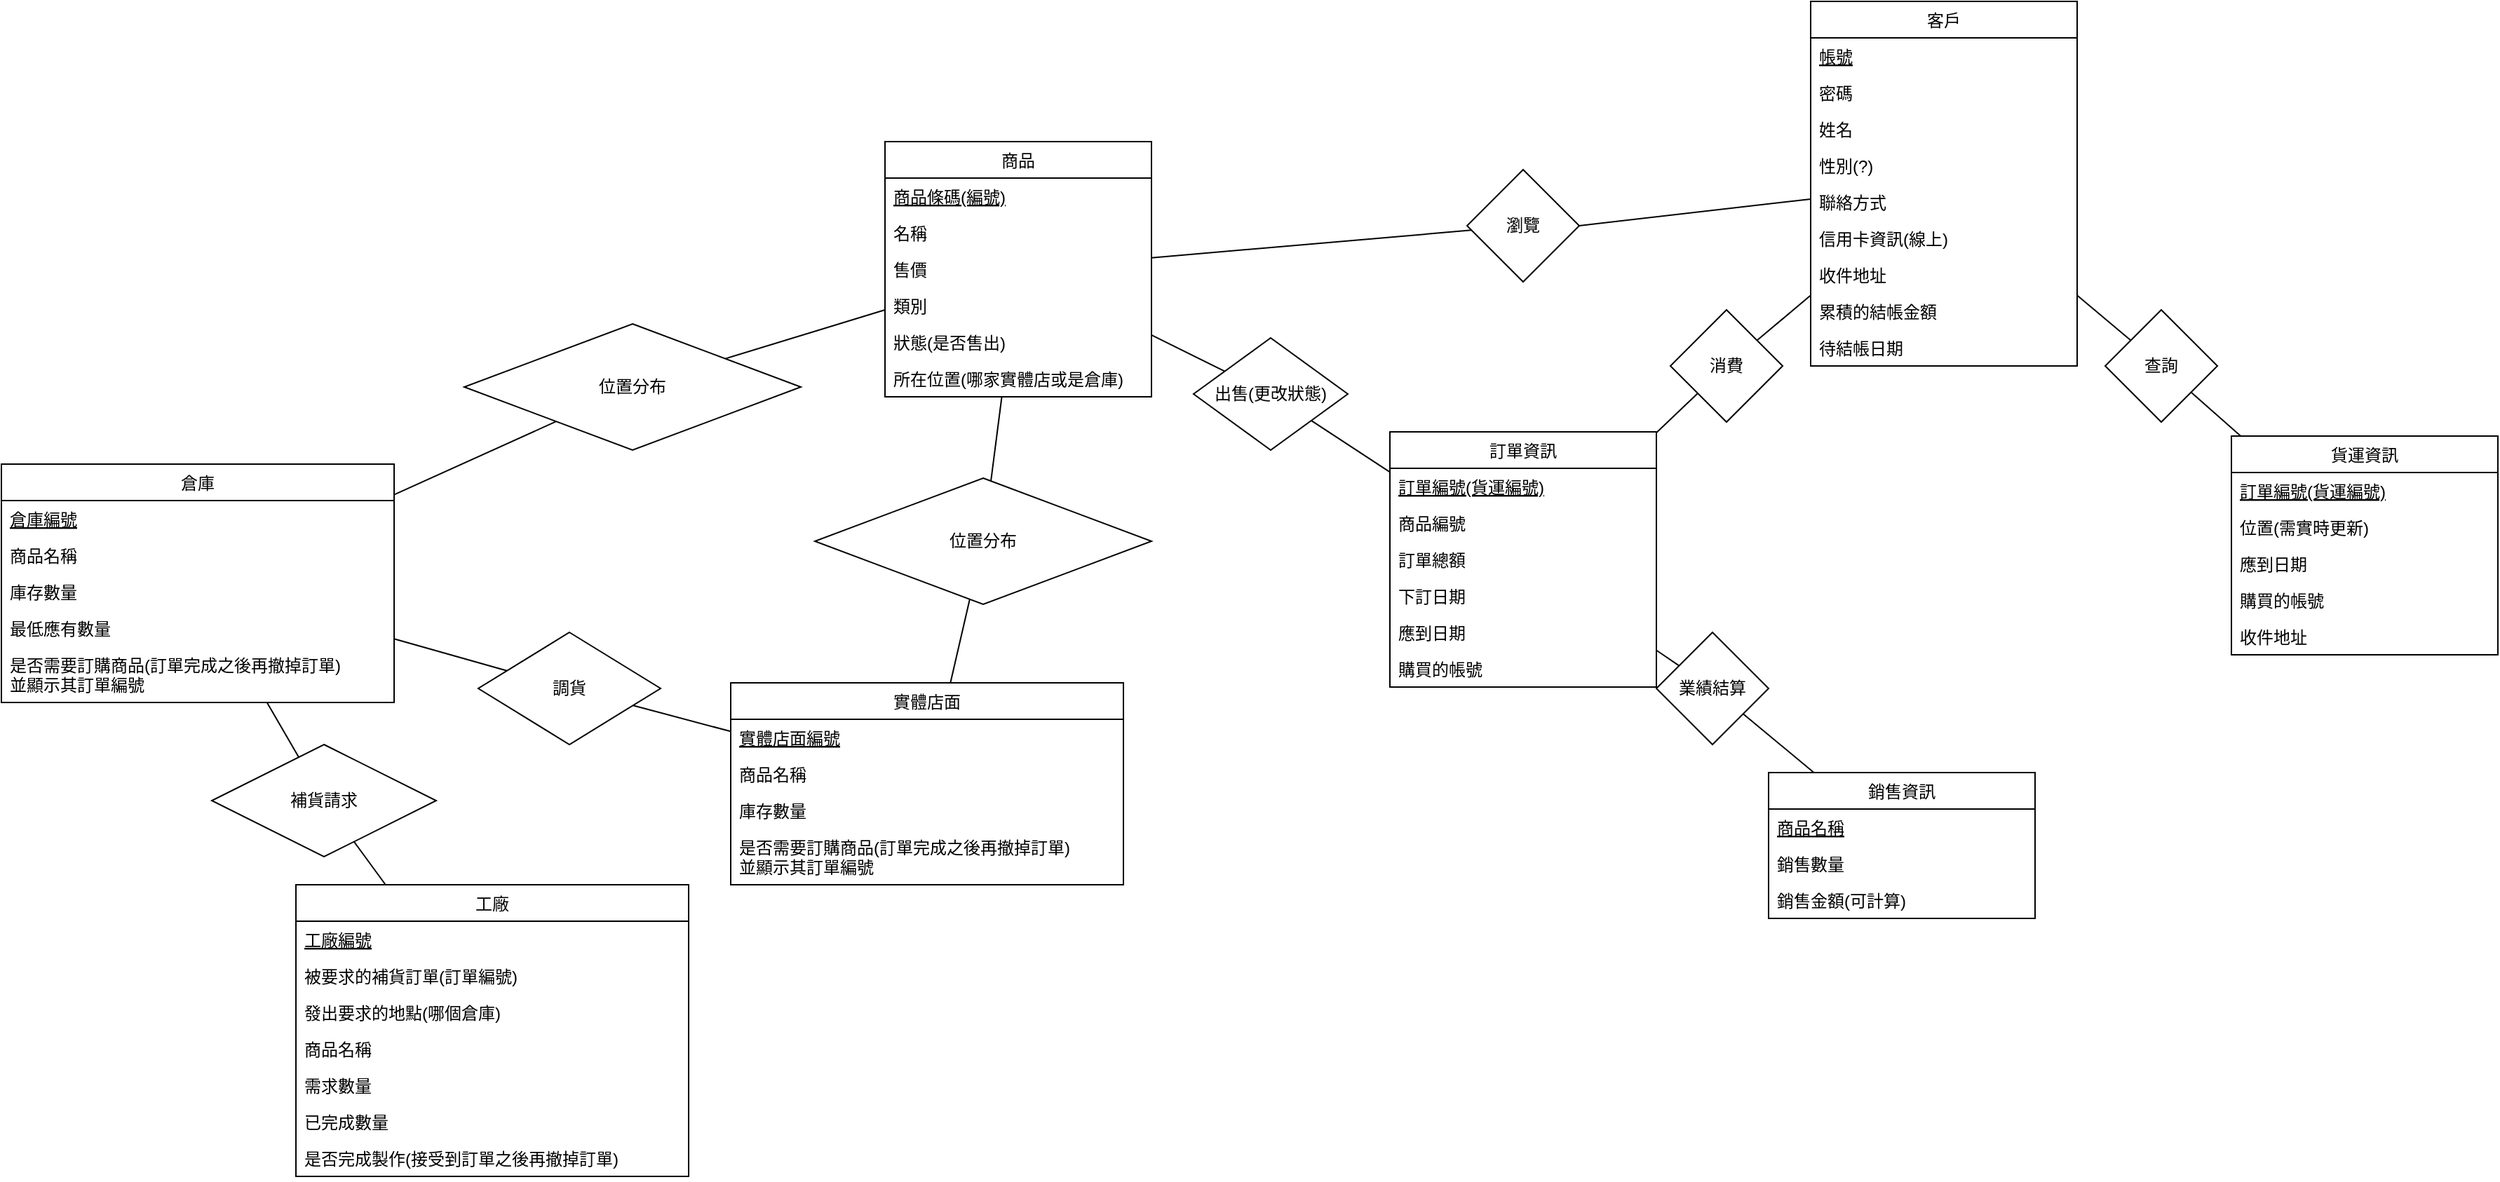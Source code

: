 <mxfile version="21.3.8" type="device" pages="2">
  <diagram name="Page-1" id="9f46799a-70d6-7492-0946-bef42562c5a5">
    <mxGraphModel dx="4284" dy="910" grid="1" gridSize="10" guides="1" tooltips="1" connect="1" arrows="1" fold="1" page="1" pageScale="1" pageWidth="1100" pageHeight="850" background="none" math="0" shadow="0">
      <root>
        <mxCell id="0" />
        <mxCell id="1" parent="0" />
        <mxCell id="mxVo7YppyLwtUSZrmWre-84" value="商品" style="swimlane;fontStyle=0;childLayout=stackLayout;horizontal=1;startSize=26;fillColor=none;horizontalStack=0;resizeParent=1;resizeParentMax=0;resizeLast=0;collapsible=1;marginBottom=0;" parent="1" vertex="1">
          <mxGeometry x="-70" y="950" width="190" height="182" as="geometry" />
        </mxCell>
        <mxCell id="mxVo7YppyLwtUSZrmWre-85" value="商品條碼(編號)" style="text;strokeColor=none;fillColor=none;align=left;verticalAlign=top;spacingLeft=4;spacingRight=4;overflow=hidden;rotatable=0;points=[[0,0.5],[1,0.5]];portConstraint=eastwest;fontStyle=4" parent="mxVo7YppyLwtUSZrmWre-84" vertex="1">
          <mxGeometry y="26" width="190" height="26" as="geometry" />
        </mxCell>
        <mxCell id="mxVo7YppyLwtUSZrmWre-86" value="名稱" style="text;strokeColor=none;fillColor=none;align=left;verticalAlign=top;spacingLeft=4;spacingRight=4;overflow=hidden;rotatable=0;points=[[0,0.5],[1,0.5]];portConstraint=eastwest;" parent="mxVo7YppyLwtUSZrmWre-84" vertex="1">
          <mxGeometry y="52" width="190" height="26" as="geometry" />
        </mxCell>
        <mxCell id="mxVo7YppyLwtUSZrmWre-92" value="售價" style="text;strokeColor=none;fillColor=none;align=left;verticalAlign=top;spacingLeft=4;spacingRight=4;overflow=hidden;rotatable=0;points=[[0,0.5],[1,0.5]];portConstraint=eastwest;" parent="mxVo7YppyLwtUSZrmWre-84" vertex="1">
          <mxGeometry y="78" width="190" height="26" as="geometry" />
        </mxCell>
        <mxCell id="mxVo7YppyLwtUSZrmWre-93" value="類別" style="text;strokeColor=none;fillColor=none;align=left;verticalAlign=top;spacingLeft=4;spacingRight=4;overflow=hidden;rotatable=0;points=[[0,0.5],[1,0.5]];portConstraint=eastwest;" parent="mxVo7YppyLwtUSZrmWre-84" vertex="1">
          <mxGeometry y="104" width="190" height="26" as="geometry" />
        </mxCell>
        <mxCell id="mxVo7YppyLwtUSZrmWre-94" value="狀態(是否售出)" style="text;strokeColor=none;fillColor=none;align=left;verticalAlign=top;spacingLeft=4;spacingRight=4;overflow=hidden;rotatable=0;points=[[0,0.5],[1,0.5]];portConstraint=eastwest;" parent="mxVo7YppyLwtUSZrmWre-84" vertex="1">
          <mxGeometry y="130" width="190" height="26" as="geometry" />
        </mxCell>
        <mxCell id="mxVo7YppyLwtUSZrmWre-95" value="所在位置(哪家實體店或是倉庫)" style="text;strokeColor=none;fillColor=none;align=left;verticalAlign=top;spacingLeft=4;spacingRight=4;overflow=hidden;rotatable=0;points=[[0,0.5],[1,0.5]];portConstraint=eastwest;" parent="mxVo7YppyLwtUSZrmWre-84" vertex="1">
          <mxGeometry y="156" width="190" height="26" as="geometry" />
        </mxCell>
        <mxCell id="mxVo7YppyLwtUSZrmWre-97" value="銷售資訊" style="swimlane;fontStyle=0;childLayout=stackLayout;horizontal=1;startSize=26;fillColor=none;horizontalStack=0;resizeParent=1;resizeParentMax=0;resizeLast=0;collapsible=1;marginBottom=0;" parent="1" vertex="1">
          <mxGeometry x="560" y="1400" width="190" height="104" as="geometry" />
        </mxCell>
        <mxCell id="mxVo7YppyLwtUSZrmWre-98" value="商品名稱" style="text;strokeColor=none;fillColor=none;align=left;verticalAlign=top;spacingLeft=4;spacingRight=4;overflow=hidden;rotatable=0;points=[[0,0.5],[1,0.5]];portConstraint=eastwest;fontStyle=4" parent="mxVo7YppyLwtUSZrmWre-97" vertex="1">
          <mxGeometry y="26" width="190" height="26" as="geometry" />
        </mxCell>
        <mxCell id="mxVo7YppyLwtUSZrmWre-99" value="銷售數量" style="text;strokeColor=none;fillColor=none;align=left;verticalAlign=top;spacingLeft=4;spacingRight=4;overflow=hidden;rotatable=0;points=[[0,0.5],[1,0.5]];portConstraint=eastwest;" parent="mxVo7YppyLwtUSZrmWre-97" vertex="1">
          <mxGeometry y="52" width="190" height="26" as="geometry" />
        </mxCell>
        <mxCell id="mxVo7YppyLwtUSZrmWre-100" value="銷售金額(可計算)" style="text;strokeColor=none;fillColor=none;align=left;verticalAlign=top;spacingLeft=4;spacingRight=4;overflow=hidden;rotatable=0;points=[[0,0.5],[1,0.5]];portConstraint=eastwest;" parent="mxVo7YppyLwtUSZrmWre-97" vertex="1">
          <mxGeometry y="78" width="190" height="26" as="geometry" />
        </mxCell>
        <mxCell id="mxVo7YppyLwtUSZrmWre-151" style="edgeStyle=none;rounded=0;orthogonalLoop=1;jettySize=auto;html=1;startArrow=none;startFill=0;endArrow=none;endFill=0;" parent="1" source="mxVo7YppyLwtUSZrmWre-105" target="mxVo7YppyLwtUSZrmWre-171" edge="1">
          <mxGeometry relative="1" as="geometry" />
        </mxCell>
        <mxCell id="mxVo7YppyLwtUSZrmWre-105" value="工廠" style="swimlane;fontStyle=0;childLayout=stackLayout;horizontal=1;startSize=26;fillColor=none;horizontalStack=0;resizeParent=1;resizeParentMax=0;resizeLast=0;collapsible=1;marginBottom=0;" parent="1" vertex="1">
          <mxGeometry x="-490" y="1480" width="280" height="208" as="geometry" />
        </mxCell>
        <mxCell id="mxVo7YppyLwtUSZrmWre-106" value="工廠編號" style="text;strokeColor=none;fillColor=none;align=left;verticalAlign=top;spacingLeft=4;spacingRight=4;overflow=hidden;rotatable=0;points=[[0,0.5],[1,0.5]];portConstraint=eastwest;fontStyle=4" parent="mxVo7YppyLwtUSZrmWre-105" vertex="1">
          <mxGeometry y="26" width="280" height="26" as="geometry" />
        </mxCell>
        <mxCell id="mxVo7YppyLwtUSZrmWre-114" value="被要求的補貨訂單(訂單編號)" style="text;strokeColor=none;fillColor=none;align=left;verticalAlign=top;spacingLeft=4;spacingRight=4;overflow=hidden;rotatable=0;points=[[0,0.5],[1,0.5]];portConstraint=eastwest;" parent="mxVo7YppyLwtUSZrmWre-105" vertex="1">
          <mxGeometry y="52" width="280" height="26" as="geometry" />
        </mxCell>
        <mxCell id="mxVo7YppyLwtUSZrmWre-122" value="發出要求的地點(哪個倉庫)" style="text;strokeColor=none;fillColor=none;align=left;verticalAlign=top;spacingLeft=4;spacingRight=4;overflow=hidden;rotatable=0;points=[[0,0.5],[1,0.5]];portConstraint=eastwest;" parent="mxVo7YppyLwtUSZrmWre-105" vertex="1">
          <mxGeometry y="78" width="280" height="26" as="geometry" />
        </mxCell>
        <mxCell id="mxVo7YppyLwtUSZrmWre-107" value="商品名稱" style="text;strokeColor=none;fillColor=none;align=left;verticalAlign=top;spacingLeft=4;spacingRight=4;overflow=hidden;rotatable=0;points=[[0,0.5],[1,0.5]];portConstraint=eastwest;" parent="mxVo7YppyLwtUSZrmWre-105" vertex="1">
          <mxGeometry y="104" width="280" height="26" as="geometry" />
        </mxCell>
        <mxCell id="mxVo7YppyLwtUSZrmWre-124" value="需求數量" style="text;strokeColor=none;fillColor=none;align=left;verticalAlign=top;spacingLeft=4;spacingRight=4;overflow=hidden;rotatable=0;points=[[0,0.5],[1,0.5]];portConstraint=eastwest;" parent="mxVo7YppyLwtUSZrmWre-105" vertex="1">
          <mxGeometry y="130" width="280" height="26" as="geometry" />
        </mxCell>
        <mxCell id="mxVo7YppyLwtUSZrmWre-126" value="已完成數量" style="text;strokeColor=none;fillColor=none;align=left;verticalAlign=top;spacingLeft=4;spacingRight=4;overflow=hidden;rotatable=0;points=[[0,0.5],[1,0.5]];portConstraint=eastwest;" parent="mxVo7YppyLwtUSZrmWre-105" vertex="1">
          <mxGeometry y="156" width="280" height="26" as="geometry" />
        </mxCell>
        <mxCell id="mxVo7YppyLwtUSZrmWre-125" value="是否完成製作(接受到訂單之後再撤掉訂單)" style="text;strokeColor=none;fillColor=none;align=left;verticalAlign=top;spacingLeft=4;spacingRight=4;overflow=hidden;rotatable=0;points=[[0,0.5],[1,0.5]];portConstraint=eastwest;" parent="mxVo7YppyLwtUSZrmWre-105" vertex="1">
          <mxGeometry y="182" width="280" height="26" as="geometry" />
        </mxCell>
        <mxCell id="mxVo7YppyLwtUSZrmWre-150" style="edgeStyle=none;rounded=0;orthogonalLoop=1;jettySize=auto;html=1;startArrow=none;startFill=0;endArrow=none;endFill=0;" parent="1" source="mxVo7YppyLwtUSZrmWre-179" target="mxVo7YppyLwtUSZrmWre-152" edge="1">
          <mxGeometry relative="1" as="geometry" />
        </mxCell>
        <mxCell id="mxVo7YppyLwtUSZrmWre-109" value="貨運資訊" style="swimlane;fontStyle=0;childLayout=stackLayout;horizontal=1;startSize=26;fillColor=none;horizontalStack=0;resizeParent=1;resizeParentMax=0;resizeLast=0;collapsible=1;marginBottom=0;" parent="1" vertex="1">
          <mxGeometry x="890" y="1160" width="190" height="156" as="geometry" />
        </mxCell>
        <mxCell id="mxVo7YppyLwtUSZrmWre-110" value="訂單編號(貨運編號)" style="text;strokeColor=none;fillColor=none;align=left;verticalAlign=top;spacingLeft=4;spacingRight=4;overflow=hidden;rotatable=0;points=[[0,0.5],[1,0.5]];portConstraint=eastwest;fontStyle=4" parent="mxVo7YppyLwtUSZrmWre-109" vertex="1">
          <mxGeometry y="26" width="190" height="26" as="geometry" />
        </mxCell>
        <mxCell id="mxVo7YppyLwtUSZrmWre-111" value="位置(需實時更新)" style="text;strokeColor=none;fillColor=none;align=left;verticalAlign=top;spacingLeft=4;spacingRight=4;overflow=hidden;rotatable=0;points=[[0,0.5],[1,0.5]];portConstraint=eastwest;" parent="mxVo7YppyLwtUSZrmWre-109" vertex="1">
          <mxGeometry y="52" width="190" height="26" as="geometry" />
        </mxCell>
        <mxCell id="rs7uTjPXS63iu-bm4OS2-2" value="應到日期" style="text;strokeColor=none;fillColor=none;align=left;verticalAlign=top;spacingLeft=4;spacingRight=4;overflow=hidden;rotatable=0;points=[[0,0.5],[1,0.5]];portConstraint=eastwest;" vertex="1" parent="mxVo7YppyLwtUSZrmWre-109">
          <mxGeometry y="78" width="190" height="26" as="geometry" />
        </mxCell>
        <mxCell id="mxVo7YppyLwtUSZrmWre-112" value="購買的帳號" style="text;strokeColor=none;fillColor=none;align=left;verticalAlign=top;spacingLeft=4;spacingRight=4;overflow=hidden;rotatable=0;points=[[0,0.5],[1,0.5]];portConstraint=eastwest;" parent="mxVo7YppyLwtUSZrmWre-109" vertex="1">
          <mxGeometry y="104" width="190" height="26" as="geometry" />
        </mxCell>
        <mxCell id="mxVo7YppyLwtUSZrmWre-185" value="收件地址" style="text;strokeColor=none;fillColor=none;align=left;verticalAlign=top;spacingLeft=4;spacingRight=4;overflow=hidden;rotatable=0;points=[[0,0.5],[1,0.5]];portConstraint=eastwest;" parent="mxVo7YppyLwtUSZrmWre-109" vertex="1">
          <mxGeometry y="130" width="190" height="26" as="geometry" />
        </mxCell>
        <mxCell id="mxVo7YppyLwtUSZrmWre-128" value="客戶" style="swimlane;fontStyle=0;childLayout=stackLayout;horizontal=1;startSize=26;fillColor=none;horizontalStack=0;resizeParent=1;resizeParentMax=0;resizeLast=0;collapsible=1;marginBottom=0;" parent="1" vertex="1">
          <mxGeometry x="590" y="850" width="190" height="260" as="geometry" />
        </mxCell>
        <mxCell id="mxVo7YppyLwtUSZrmWre-129" value="帳號" style="text;strokeColor=none;fillColor=none;align=left;verticalAlign=top;spacingLeft=4;spacingRight=4;overflow=hidden;rotatable=0;points=[[0,0.5],[1,0.5]];portConstraint=eastwest;fontStyle=4" parent="mxVo7YppyLwtUSZrmWre-128" vertex="1">
          <mxGeometry y="26" width="190" height="26" as="geometry" />
        </mxCell>
        <mxCell id="mxVo7YppyLwtUSZrmWre-130" value="密碼" style="text;strokeColor=none;fillColor=none;align=left;verticalAlign=top;spacingLeft=4;spacingRight=4;overflow=hidden;rotatable=0;points=[[0,0.5],[1,0.5]];portConstraint=eastwest;" parent="mxVo7YppyLwtUSZrmWre-128" vertex="1">
          <mxGeometry y="52" width="190" height="26" as="geometry" />
        </mxCell>
        <mxCell id="mxVo7YppyLwtUSZrmWre-131" value="姓名" style="text;strokeColor=none;fillColor=none;align=left;verticalAlign=top;spacingLeft=4;spacingRight=4;overflow=hidden;rotatable=0;points=[[0,0.5],[1,0.5]];portConstraint=eastwest;" parent="mxVo7YppyLwtUSZrmWre-128" vertex="1">
          <mxGeometry y="78" width="190" height="26" as="geometry" />
        </mxCell>
        <mxCell id="mxVo7YppyLwtUSZrmWre-132" value="性別(?)" style="text;strokeColor=none;fillColor=none;align=left;verticalAlign=top;spacingLeft=4;spacingRight=4;overflow=hidden;rotatable=0;points=[[0,0.5],[1,0.5]];portConstraint=eastwest;" parent="mxVo7YppyLwtUSZrmWre-128" vertex="1">
          <mxGeometry y="104" width="190" height="26" as="geometry" />
        </mxCell>
        <mxCell id="mxVo7YppyLwtUSZrmWre-133" value="聯絡方式" style="text;strokeColor=none;fillColor=none;align=left;verticalAlign=top;spacingLeft=4;spacingRight=4;overflow=hidden;rotatable=0;points=[[0,0.5],[1,0.5]];portConstraint=eastwest;" parent="mxVo7YppyLwtUSZrmWre-128" vertex="1">
          <mxGeometry y="130" width="190" height="26" as="geometry" />
        </mxCell>
        <mxCell id="mxVo7YppyLwtUSZrmWre-134" value="信用卡資訊(線上)" style="text;strokeColor=none;fillColor=none;align=left;verticalAlign=top;spacingLeft=4;spacingRight=4;overflow=hidden;rotatable=0;points=[[0,0.5],[1,0.5]];portConstraint=eastwest;" parent="mxVo7YppyLwtUSZrmWre-128" vertex="1">
          <mxGeometry y="156" width="190" height="26" as="geometry" />
        </mxCell>
        <mxCell id="mxVo7YppyLwtUSZrmWre-184" value="收件地址" style="text;strokeColor=none;fillColor=none;align=left;verticalAlign=top;spacingLeft=4;spacingRight=4;overflow=hidden;rotatable=0;points=[[0,0.5],[1,0.5]];portConstraint=eastwest;" parent="mxVo7YppyLwtUSZrmWre-128" vertex="1">
          <mxGeometry y="182" width="190" height="26" as="geometry" />
        </mxCell>
        <mxCell id="mxVo7YppyLwtUSZrmWre-136" value="累積的結帳金額" style="text;strokeColor=none;fillColor=none;align=left;verticalAlign=top;spacingLeft=4;spacingRight=4;overflow=hidden;rotatable=0;points=[[0,0.5],[1,0.5]];portConstraint=eastwest;" parent="mxVo7YppyLwtUSZrmWre-128" vertex="1">
          <mxGeometry y="208" width="190" height="26" as="geometry" />
        </mxCell>
        <mxCell id="mxVo7YppyLwtUSZrmWre-137" value="待結帳日期" style="text;strokeColor=none;fillColor=none;align=left;verticalAlign=top;spacingLeft=4;spacingRight=4;overflow=hidden;rotatable=0;points=[[0,0.5],[1,0.5]];portConstraint=eastwest;" parent="mxVo7YppyLwtUSZrmWre-128" vertex="1">
          <mxGeometry y="234" width="190" height="26" as="geometry" />
        </mxCell>
        <mxCell id="mxVo7YppyLwtUSZrmWre-139" value="倉庫" style="swimlane;fontStyle=0;childLayout=stackLayout;horizontal=1;startSize=26;fillColor=none;horizontalStack=0;resizeParent=1;resizeParentMax=0;resizeLast=0;collapsible=1;marginBottom=0;" parent="1" vertex="1">
          <mxGeometry x="-700" y="1180" width="280" height="170" as="geometry" />
        </mxCell>
        <mxCell id="mxVo7YppyLwtUSZrmWre-140" value="倉庫編號" style="text;strokeColor=none;fillColor=none;align=left;verticalAlign=top;spacingLeft=4;spacingRight=4;overflow=hidden;rotatable=0;points=[[0,0.5],[1,0.5]];portConstraint=eastwest;fontStyle=4" parent="mxVo7YppyLwtUSZrmWre-139" vertex="1">
          <mxGeometry y="26" width="280" height="26" as="geometry" />
        </mxCell>
        <mxCell id="mxVo7YppyLwtUSZrmWre-141" value="商品名稱" style="text;strokeColor=none;fillColor=none;align=left;verticalAlign=top;spacingLeft=4;spacingRight=4;overflow=hidden;rotatable=0;points=[[0,0.5],[1,0.5]];portConstraint=eastwest;" parent="mxVo7YppyLwtUSZrmWre-139" vertex="1">
          <mxGeometry y="52" width="280" height="26" as="geometry" />
        </mxCell>
        <mxCell id="mxVo7YppyLwtUSZrmWre-142" value="庫存數量" style="text;strokeColor=none;fillColor=none;align=left;verticalAlign=top;spacingLeft=4;spacingRight=4;overflow=hidden;rotatable=0;points=[[0,0.5],[1,0.5]];portConstraint=eastwest;" parent="mxVo7YppyLwtUSZrmWre-139" vertex="1">
          <mxGeometry y="78" width="280" height="26" as="geometry" />
        </mxCell>
        <mxCell id="mxVo7YppyLwtUSZrmWre-143" value="最低應有數量" style="text;strokeColor=none;fillColor=none;align=left;verticalAlign=top;spacingLeft=4;spacingRight=4;overflow=hidden;rotatable=0;points=[[0,0.5],[1,0.5]];portConstraint=eastwest;" parent="mxVo7YppyLwtUSZrmWre-139" vertex="1">
          <mxGeometry y="104" width="280" height="26" as="geometry" />
        </mxCell>
        <mxCell id="mxVo7YppyLwtUSZrmWre-144" value="是否需要訂購商品(訂單完成之後再撤掉訂單)&#xa;並顯示其訂單編號" style="text;strokeColor=none;fillColor=none;align=left;verticalAlign=top;spacingLeft=4;spacingRight=4;overflow=hidden;rotatable=0;points=[[0,0.5],[1,0.5]];portConstraint=eastwest;" parent="mxVo7YppyLwtUSZrmWre-139" vertex="1">
          <mxGeometry y="130" width="280" height="40" as="geometry" />
        </mxCell>
        <mxCell id="mxVo7YppyLwtUSZrmWre-146" value="" style="edgeStyle=none;rounded=0;orthogonalLoop=1;jettySize=auto;html=1;startArrow=none;startFill=0;endArrow=none;endFill=0;" parent="1" source="mxVo7YppyLwtUSZrmWre-145" target="mxVo7YppyLwtUSZrmWre-128" edge="1">
          <mxGeometry relative="1" as="geometry" />
        </mxCell>
        <mxCell id="mxVo7YppyLwtUSZrmWre-147" value="" style="edgeStyle=none;rounded=0;orthogonalLoop=1;jettySize=auto;html=1;startArrow=none;startFill=0;endArrow=none;endFill=0;" parent="1" source="mxVo7YppyLwtUSZrmWre-145" target="mxVo7YppyLwtUSZrmWre-109" edge="1">
          <mxGeometry relative="1" as="geometry">
            <mxPoint x="640" y="1130" as="targetPoint" />
          </mxGeometry>
        </mxCell>
        <mxCell id="mxVo7YppyLwtUSZrmWre-145" value="查詢" style="rhombus;whiteSpace=wrap;html=1;" parent="1" vertex="1">
          <mxGeometry x="800" y="1070" width="80" height="80" as="geometry" />
        </mxCell>
        <mxCell id="mxVo7YppyLwtUSZrmWre-153" style="edgeStyle=none;rounded=0;orthogonalLoop=1;jettySize=auto;html=1;startArrow=none;startFill=0;endArrow=none;endFill=0;" parent="1" source="mxVo7YppyLwtUSZrmWre-152" target="mxVo7YppyLwtUSZrmWre-97" edge="1">
          <mxGeometry relative="1" as="geometry" />
        </mxCell>
        <mxCell id="mxVo7YppyLwtUSZrmWre-152" value="業績結算" style="rhombus;whiteSpace=wrap;html=1;" parent="1" vertex="1">
          <mxGeometry x="480" y="1300" width="80" height="80" as="geometry" />
        </mxCell>
        <mxCell id="mxVo7YppyLwtUSZrmWre-155" style="edgeStyle=none;rounded=0;orthogonalLoop=1;jettySize=auto;html=1;startArrow=none;startFill=0;endArrow=none;endFill=0;" parent="1" source="mxVo7YppyLwtUSZrmWre-154" target="mxVo7YppyLwtUSZrmWre-84" edge="1">
          <mxGeometry relative="1" as="geometry" />
        </mxCell>
        <mxCell id="mxVo7YppyLwtUSZrmWre-156" style="edgeStyle=none;rounded=0;orthogonalLoop=1;jettySize=auto;html=1;startArrow=none;startFill=0;endArrow=none;endFill=0;" parent="1" source="mxVo7YppyLwtUSZrmWre-154" target="mxVo7YppyLwtUSZrmWre-179" edge="1">
          <mxGeometry relative="1" as="geometry" />
        </mxCell>
        <mxCell id="mxVo7YppyLwtUSZrmWre-154" value="出售(更改狀態)" style="rhombus;whiteSpace=wrap;html=1;" parent="1" vertex="1">
          <mxGeometry x="150" y="1090" width="110" height="80" as="geometry" />
        </mxCell>
        <mxCell id="mxVo7YppyLwtUSZrmWre-158" style="edgeStyle=none;rounded=0;orthogonalLoop=1;jettySize=auto;html=1;startArrow=none;startFill=0;endArrow=none;endFill=0;" parent="1" source="mxVo7YppyLwtUSZrmWre-157" target="mxVo7YppyLwtUSZrmWre-84" edge="1">
          <mxGeometry relative="1" as="geometry" />
        </mxCell>
        <mxCell id="mxVo7YppyLwtUSZrmWre-159" style="edgeStyle=none;rounded=0;orthogonalLoop=1;jettySize=auto;html=1;startArrow=none;startFill=0;endArrow=none;endFill=0;" parent="1" source="mxVo7YppyLwtUSZrmWre-157" target="mxVo7YppyLwtUSZrmWre-139" edge="1">
          <mxGeometry relative="1" as="geometry">
            <mxPoint x="-570" y="1230" as="targetPoint" />
          </mxGeometry>
        </mxCell>
        <mxCell id="mxVo7YppyLwtUSZrmWre-166" style="edgeStyle=none;rounded=0;orthogonalLoop=1;jettySize=auto;html=1;startArrow=none;startFill=0;endArrow=none;endFill=0;" parent="1" source="mxVo7YppyLwtUSZrmWre-169" target="mxVo7YppyLwtUSZrmWre-160" edge="1">
          <mxGeometry relative="1" as="geometry" />
        </mxCell>
        <mxCell id="mxVo7YppyLwtUSZrmWre-170" style="edgeStyle=none;rounded=0;orthogonalLoop=1;jettySize=auto;html=1;startArrow=none;startFill=0;endArrow=none;endFill=0;" parent="1" source="mxVo7YppyLwtUSZrmWre-84" target="mxVo7YppyLwtUSZrmWre-169" edge="1">
          <mxGeometry relative="1" as="geometry" />
        </mxCell>
        <mxCell id="mxVo7YppyLwtUSZrmWre-157" value="位置分布" style="rhombus;whiteSpace=wrap;html=1;" parent="1" vertex="1">
          <mxGeometry x="-370" y="1080" width="240" height="90" as="geometry" />
        </mxCell>
        <mxCell id="mxVo7YppyLwtUSZrmWre-160" value="實體店面" style="swimlane;fontStyle=0;childLayout=stackLayout;horizontal=1;startSize=26;fillColor=none;horizontalStack=0;resizeParent=1;resizeParentMax=0;resizeLast=0;collapsible=1;marginBottom=0;" parent="1" vertex="1">
          <mxGeometry x="-180" y="1336" width="280" height="144" as="geometry" />
        </mxCell>
        <mxCell id="mxVo7YppyLwtUSZrmWre-161" value="實體店面編號" style="text;strokeColor=none;fillColor=none;align=left;verticalAlign=top;spacingLeft=4;spacingRight=4;overflow=hidden;rotatable=0;points=[[0,0.5],[1,0.5]];portConstraint=eastwest;fontStyle=4" parent="mxVo7YppyLwtUSZrmWre-160" vertex="1">
          <mxGeometry y="26" width="280" height="26" as="geometry" />
        </mxCell>
        <mxCell id="mxVo7YppyLwtUSZrmWre-162" value="商品名稱" style="text;strokeColor=none;fillColor=none;align=left;verticalAlign=top;spacingLeft=4;spacingRight=4;overflow=hidden;rotatable=0;points=[[0,0.5],[1,0.5]];portConstraint=eastwest;" parent="mxVo7YppyLwtUSZrmWre-160" vertex="1">
          <mxGeometry y="52" width="280" height="26" as="geometry" />
        </mxCell>
        <mxCell id="mxVo7YppyLwtUSZrmWre-163" value="庫存數量" style="text;strokeColor=none;fillColor=none;align=left;verticalAlign=top;spacingLeft=4;spacingRight=4;overflow=hidden;rotatable=0;points=[[0,0.5],[1,0.5]];portConstraint=eastwest;" parent="mxVo7YppyLwtUSZrmWre-160" vertex="1">
          <mxGeometry y="78" width="280" height="26" as="geometry" />
        </mxCell>
        <mxCell id="mxVo7YppyLwtUSZrmWre-165" value="是否需要訂購商品(訂單完成之後再撤掉訂單)&#xa;並顯示其訂單編號" style="text;strokeColor=none;fillColor=none;align=left;verticalAlign=top;spacingLeft=4;spacingRight=4;overflow=hidden;rotatable=0;points=[[0,0.5],[1,0.5]];portConstraint=eastwest;" parent="mxVo7YppyLwtUSZrmWre-160" vertex="1">
          <mxGeometry y="104" width="280" height="40" as="geometry" />
        </mxCell>
        <mxCell id="mxVo7YppyLwtUSZrmWre-169" value="位置分布" style="rhombus;whiteSpace=wrap;html=1;" parent="1" vertex="1">
          <mxGeometry x="-120" y="1190" width="240" height="90" as="geometry" />
        </mxCell>
        <mxCell id="mxVo7YppyLwtUSZrmWre-172" style="edgeStyle=none;rounded=0;orthogonalLoop=1;jettySize=auto;html=1;startArrow=none;startFill=0;endArrow=none;endFill=0;" parent="1" source="mxVo7YppyLwtUSZrmWre-171" target="mxVo7YppyLwtUSZrmWre-139" edge="1">
          <mxGeometry relative="1" as="geometry">
            <mxPoint x="-390" y="1270" as="targetPoint" />
          </mxGeometry>
        </mxCell>
        <mxCell id="mxVo7YppyLwtUSZrmWre-171" value="補貨請求" style="rhombus;whiteSpace=wrap;html=1;" parent="1" vertex="1">
          <mxGeometry x="-550" y="1380" width="160" height="80" as="geometry" />
        </mxCell>
        <mxCell id="mxVo7YppyLwtUSZrmWre-174" style="edgeStyle=none;rounded=0;orthogonalLoop=1;jettySize=auto;html=1;startArrow=none;startFill=0;endArrow=none;endFill=0;" parent="1" source="mxVo7YppyLwtUSZrmWre-173" target="mxVo7YppyLwtUSZrmWre-139" edge="1">
          <mxGeometry relative="1" as="geometry" />
        </mxCell>
        <mxCell id="mxVo7YppyLwtUSZrmWre-175" style="edgeStyle=none;rounded=0;orthogonalLoop=1;jettySize=auto;html=1;startArrow=none;startFill=0;endArrow=none;endFill=0;" parent="1" source="mxVo7YppyLwtUSZrmWre-173" target="mxVo7YppyLwtUSZrmWre-160" edge="1">
          <mxGeometry relative="1" as="geometry" />
        </mxCell>
        <mxCell id="mxVo7YppyLwtUSZrmWre-173" value="調貨" style="rhombus;whiteSpace=wrap;html=1;" parent="1" vertex="1">
          <mxGeometry x="-360" y="1300" width="130" height="80" as="geometry" />
        </mxCell>
        <mxCell id="mxVo7YppyLwtUSZrmWre-177" style="edgeStyle=none;rounded=0;orthogonalLoop=1;jettySize=auto;html=1;startArrow=none;startFill=0;endArrow=none;endFill=0;" parent="1" source="mxVo7YppyLwtUSZrmWre-176" target="mxVo7YppyLwtUSZrmWre-84" edge="1">
          <mxGeometry relative="1" as="geometry" />
        </mxCell>
        <mxCell id="mxVo7YppyLwtUSZrmWre-178" style="edgeStyle=none;rounded=0;orthogonalLoop=1;jettySize=auto;html=1;exitX=1;exitY=0.5;exitDx=0;exitDy=0;startArrow=none;startFill=0;endArrow=none;endFill=0;" parent="1" source="mxVo7YppyLwtUSZrmWre-176" target="mxVo7YppyLwtUSZrmWre-128" edge="1">
          <mxGeometry relative="1" as="geometry" />
        </mxCell>
        <mxCell id="mxVo7YppyLwtUSZrmWre-176" value="瀏覽" style="rhombus;whiteSpace=wrap;html=1;" parent="1" vertex="1">
          <mxGeometry x="345" y="970" width="80" height="80" as="geometry" />
        </mxCell>
        <mxCell id="mxVo7YppyLwtUSZrmWre-179" value="訂單資訊" style="swimlane;fontStyle=0;childLayout=stackLayout;horizontal=1;startSize=26;fillColor=none;horizontalStack=0;resizeParent=1;resizeParentMax=0;resizeLast=0;collapsible=1;marginBottom=0;" parent="1" vertex="1">
          <mxGeometry x="290" y="1157" width="190" height="182" as="geometry" />
        </mxCell>
        <mxCell id="mxVo7YppyLwtUSZrmWre-180" value="訂單編號(貨運編號)" style="text;strokeColor=none;fillColor=none;align=left;verticalAlign=top;spacingLeft=4;spacingRight=4;overflow=hidden;rotatable=0;points=[[0,0.5],[1,0.5]];portConstraint=eastwest;fontStyle=4" parent="mxVo7YppyLwtUSZrmWre-179" vertex="1">
          <mxGeometry y="26" width="190" height="26" as="geometry" />
        </mxCell>
        <mxCell id="mxVo7YppyLwtUSZrmWre-181" value="商品編號" style="text;strokeColor=none;fillColor=none;align=left;verticalAlign=top;spacingLeft=4;spacingRight=4;overflow=hidden;rotatable=0;points=[[0,0.5],[1,0.5]];portConstraint=eastwest;" parent="mxVo7YppyLwtUSZrmWre-179" vertex="1">
          <mxGeometry y="52" width="190" height="26" as="geometry" />
        </mxCell>
        <mxCell id="mxVo7YppyLwtUSZrmWre-186" value="訂單總額" style="text;strokeColor=none;fillColor=none;align=left;verticalAlign=top;spacingLeft=4;spacingRight=4;overflow=hidden;rotatable=0;points=[[0,0.5],[1,0.5]];portConstraint=eastwest;" parent="mxVo7YppyLwtUSZrmWre-179" vertex="1">
          <mxGeometry y="78" width="190" height="26" as="geometry" />
        </mxCell>
        <mxCell id="rs7uTjPXS63iu-bm4OS2-3" value="下訂日期" style="text;strokeColor=none;fillColor=none;align=left;verticalAlign=top;spacingLeft=4;spacingRight=4;overflow=hidden;rotatable=0;points=[[0,0.5],[1,0.5]];portConstraint=eastwest;" vertex="1" parent="mxVo7YppyLwtUSZrmWre-179">
          <mxGeometry y="104" width="190" height="26" as="geometry" />
        </mxCell>
        <mxCell id="rs7uTjPXS63iu-bm4OS2-4" value="應到日期" style="text;strokeColor=none;fillColor=none;align=left;verticalAlign=top;spacingLeft=4;spacingRight=4;overflow=hidden;rotatable=0;points=[[0,0.5],[1,0.5]];portConstraint=eastwest;" vertex="1" parent="mxVo7YppyLwtUSZrmWre-179">
          <mxGeometry y="130" width="190" height="26" as="geometry" />
        </mxCell>
        <mxCell id="mxVo7YppyLwtUSZrmWre-183" value="購買的帳號" style="text;strokeColor=none;fillColor=none;align=left;verticalAlign=top;spacingLeft=4;spacingRight=4;overflow=hidden;rotatable=0;points=[[0,0.5],[1,0.5]];portConstraint=eastwest;" parent="mxVo7YppyLwtUSZrmWre-179" vertex="1">
          <mxGeometry y="156" width="190" height="26" as="geometry" />
        </mxCell>
        <mxCell id="mxVo7YppyLwtUSZrmWre-188" style="edgeStyle=none;rounded=0;orthogonalLoop=1;jettySize=auto;html=1;startArrow=none;startFill=0;endArrow=none;endFill=0;" parent="1" source="mxVo7YppyLwtUSZrmWre-187" target="mxVo7YppyLwtUSZrmWre-179" edge="1">
          <mxGeometry relative="1" as="geometry" />
        </mxCell>
        <mxCell id="mxVo7YppyLwtUSZrmWre-189" style="edgeStyle=none;rounded=0;orthogonalLoop=1;jettySize=auto;html=1;startArrow=none;startFill=0;endArrow=none;endFill=0;" parent="1" source="mxVo7YppyLwtUSZrmWre-187" target="mxVo7YppyLwtUSZrmWre-128" edge="1">
          <mxGeometry relative="1" as="geometry" />
        </mxCell>
        <mxCell id="mxVo7YppyLwtUSZrmWre-187" value="消費" style="rhombus;whiteSpace=wrap;html=1;" parent="1" vertex="1">
          <mxGeometry x="490" y="1070" width="80" height="80" as="geometry" />
        </mxCell>
      </root>
    </mxGraphModel>
  </diagram>
  <diagram id="184G5flD1xURhA51fNfj" name="第 2 页">
    <mxGraphModel dx="1623" dy="440" grid="1" gridSize="10" guides="1" tooltips="1" connect="1" arrows="1" fold="1" page="1" pageScale="1" pageWidth="827" pageHeight="1169" math="0" shadow="0">
      <root>
        <mxCell id="0" />
        <mxCell id="1" parent="0" />
        <mxCell id="30_mEPQrD2c-KJcuWKub-1" value="商品" style="swimlane;fontStyle=0;childLayout=stackLayout;horizontal=1;startSize=26;fillColor=none;horizontalStack=0;resizeParent=1;resizeParentMax=0;resizeLast=0;collapsible=1;marginBottom=0;" parent="1" vertex="1">
          <mxGeometry x="700" y="450" width="190" height="182" as="geometry" />
        </mxCell>
        <mxCell id="30_mEPQrD2c-KJcuWKub-2" value="商品條碼(編號)" style="text;strokeColor=none;fillColor=none;align=left;verticalAlign=top;spacingLeft=4;spacingRight=4;overflow=hidden;rotatable=0;points=[[0,0.5],[1,0.5]];portConstraint=eastwest;fontStyle=4" parent="30_mEPQrD2c-KJcuWKub-1" vertex="1">
          <mxGeometry y="26" width="190" height="26" as="geometry" />
        </mxCell>
        <mxCell id="30_mEPQrD2c-KJcuWKub-3" value="名稱" style="text;strokeColor=none;fillColor=none;align=left;verticalAlign=top;spacingLeft=4;spacingRight=4;overflow=hidden;rotatable=0;points=[[0,0.5],[1,0.5]];portConstraint=eastwest;" parent="30_mEPQrD2c-KJcuWKub-1" vertex="1">
          <mxGeometry y="52" width="190" height="26" as="geometry" />
        </mxCell>
        <mxCell id="30_mEPQrD2c-KJcuWKub-4" value="售價" style="text;strokeColor=none;fillColor=none;align=left;verticalAlign=top;spacingLeft=4;spacingRight=4;overflow=hidden;rotatable=0;points=[[0,0.5],[1,0.5]];portConstraint=eastwest;" parent="30_mEPQrD2c-KJcuWKub-1" vertex="1">
          <mxGeometry y="78" width="190" height="26" as="geometry" />
        </mxCell>
        <mxCell id="30_mEPQrD2c-KJcuWKub-5" value="類別" style="text;strokeColor=none;fillColor=none;align=left;verticalAlign=top;spacingLeft=4;spacingRight=4;overflow=hidden;rotatable=0;points=[[0,0.5],[1,0.5]];portConstraint=eastwest;" parent="30_mEPQrD2c-KJcuWKub-1" vertex="1">
          <mxGeometry y="104" width="190" height="26" as="geometry" />
        </mxCell>
        <mxCell id="30_mEPQrD2c-KJcuWKub-6" value="狀態(是否售出)" style="text;strokeColor=none;fillColor=none;align=left;verticalAlign=top;spacingLeft=4;spacingRight=4;overflow=hidden;rotatable=0;points=[[0,0.5],[1,0.5]];portConstraint=eastwest;" parent="30_mEPQrD2c-KJcuWKub-1" vertex="1">
          <mxGeometry y="130" width="190" height="26" as="geometry" />
        </mxCell>
        <mxCell id="30_mEPQrD2c-KJcuWKub-7" value="所在位置(哪家實體店或是倉庫)" style="text;strokeColor=none;fillColor=none;align=left;verticalAlign=top;spacingLeft=4;spacingRight=4;overflow=hidden;rotatable=0;points=[[0,0.5],[1,0.5]];portConstraint=eastwest;" parent="30_mEPQrD2c-KJcuWKub-1" vertex="1">
          <mxGeometry y="156" width="190" height="26" as="geometry" />
        </mxCell>
        <mxCell id="30_mEPQrD2c-KJcuWKub-8" value="銷售資訊" style="swimlane;fontStyle=0;childLayout=stackLayout;horizontal=1;startSize=26;fillColor=none;horizontalStack=0;resizeParent=1;resizeParentMax=0;resizeLast=0;collapsible=1;marginBottom=0;" parent="1" vertex="1">
          <mxGeometry x="997" y="566" width="190" height="104" as="geometry" />
        </mxCell>
        <mxCell id="30_mEPQrD2c-KJcuWKub-9" value="商品名稱" style="text;strokeColor=none;fillColor=none;align=left;verticalAlign=top;spacingLeft=4;spacingRight=4;overflow=hidden;rotatable=0;points=[[0,0.5],[1,0.5]];portConstraint=eastwest;fontStyle=4" parent="30_mEPQrD2c-KJcuWKub-8" vertex="1">
          <mxGeometry y="26" width="190" height="26" as="geometry" />
        </mxCell>
        <mxCell id="30_mEPQrD2c-KJcuWKub-10" value="銷售數量" style="text;strokeColor=none;fillColor=none;align=left;verticalAlign=top;spacingLeft=4;spacingRight=4;overflow=hidden;rotatable=0;points=[[0,0.5],[1,0.5]];portConstraint=eastwest;" parent="30_mEPQrD2c-KJcuWKub-8" vertex="1">
          <mxGeometry y="52" width="190" height="26" as="geometry" />
        </mxCell>
        <mxCell id="30_mEPQrD2c-KJcuWKub-11" value="銷售金額(可計算)" style="text;strokeColor=none;fillColor=none;align=left;verticalAlign=top;spacingLeft=4;spacingRight=4;overflow=hidden;rotatable=0;points=[[0,0.5],[1,0.5]];portConstraint=eastwest;" parent="30_mEPQrD2c-KJcuWKub-8" vertex="1">
          <mxGeometry y="78" width="190" height="26" as="geometry" />
        </mxCell>
        <mxCell id="30_mEPQrD2c-KJcuWKub-12" value="工廠" style="swimlane;fontStyle=0;childLayout=stackLayout;horizontal=1;startSize=26;fillColor=none;horizontalStack=0;resizeParent=1;resizeParentMax=0;resizeLast=0;collapsible=1;marginBottom=0;" parent="1" vertex="1">
          <mxGeometry x="360" y="566" width="280" height="208" as="geometry" />
        </mxCell>
        <mxCell id="30_mEPQrD2c-KJcuWKub-13" value="工廠編號" style="text;strokeColor=none;fillColor=none;align=left;verticalAlign=top;spacingLeft=4;spacingRight=4;overflow=hidden;rotatable=0;points=[[0,0.5],[1,0.5]];portConstraint=eastwest;fontStyle=4" parent="30_mEPQrD2c-KJcuWKub-12" vertex="1">
          <mxGeometry y="26" width="280" height="26" as="geometry" />
        </mxCell>
        <mxCell id="30_mEPQrD2c-KJcuWKub-14" value="被要求的補貨訂單(訂單編號)" style="text;strokeColor=none;fillColor=none;align=left;verticalAlign=top;spacingLeft=4;spacingRight=4;overflow=hidden;rotatable=0;points=[[0,0.5],[1,0.5]];portConstraint=eastwest;" parent="30_mEPQrD2c-KJcuWKub-12" vertex="1">
          <mxGeometry y="52" width="280" height="26" as="geometry" />
        </mxCell>
        <mxCell id="30_mEPQrD2c-KJcuWKub-15" value="發出要求的地點(哪個倉庫)" style="text;strokeColor=none;fillColor=none;align=left;verticalAlign=top;spacingLeft=4;spacingRight=4;overflow=hidden;rotatable=0;points=[[0,0.5],[1,0.5]];portConstraint=eastwest;" parent="30_mEPQrD2c-KJcuWKub-12" vertex="1">
          <mxGeometry y="78" width="280" height="26" as="geometry" />
        </mxCell>
        <mxCell id="30_mEPQrD2c-KJcuWKub-16" value="商品名稱" style="text;strokeColor=none;fillColor=none;align=left;verticalAlign=top;spacingLeft=4;spacingRight=4;overflow=hidden;rotatable=0;points=[[0,0.5],[1,0.5]];portConstraint=eastwest;" parent="30_mEPQrD2c-KJcuWKub-12" vertex="1">
          <mxGeometry y="104" width="280" height="26" as="geometry" />
        </mxCell>
        <mxCell id="30_mEPQrD2c-KJcuWKub-17" value="需求數量" style="text;strokeColor=none;fillColor=none;align=left;verticalAlign=top;spacingLeft=4;spacingRight=4;overflow=hidden;rotatable=0;points=[[0,0.5],[1,0.5]];portConstraint=eastwest;" parent="30_mEPQrD2c-KJcuWKub-12" vertex="1">
          <mxGeometry y="130" width="280" height="26" as="geometry" />
        </mxCell>
        <mxCell id="30_mEPQrD2c-KJcuWKub-18" value="已完成數量" style="text;strokeColor=none;fillColor=none;align=left;verticalAlign=top;spacingLeft=4;spacingRight=4;overflow=hidden;rotatable=0;points=[[0,0.5],[1,0.5]];portConstraint=eastwest;" parent="30_mEPQrD2c-KJcuWKub-12" vertex="1">
          <mxGeometry y="156" width="280" height="26" as="geometry" />
        </mxCell>
        <mxCell id="30_mEPQrD2c-KJcuWKub-19" value="是否完成製作(接受到訂單之後再撤掉訂單)" style="text;strokeColor=none;fillColor=none;align=left;verticalAlign=top;spacingLeft=4;spacingRight=4;overflow=hidden;rotatable=0;points=[[0,0.5],[1,0.5]];portConstraint=eastwest;" parent="30_mEPQrD2c-KJcuWKub-12" vertex="1">
          <mxGeometry y="182" width="280" height="26" as="geometry" />
        </mxCell>
        <mxCell id="30_mEPQrD2c-KJcuWKub-20" value="貨運資訊" style="swimlane;fontStyle=0;childLayout=stackLayout;horizontal=1;startSize=26;fillColor=none;horizontalStack=0;resizeParent=1;resizeParentMax=0;resizeLast=0;collapsible=1;marginBottom=0;" parent="1" vertex="1">
          <mxGeometry x="1170" y="90" width="190" height="130" as="geometry" />
        </mxCell>
        <mxCell id="30_mEPQrD2c-KJcuWKub-21" value="訂單編號(貨運編號)" style="text;strokeColor=none;fillColor=none;align=left;verticalAlign=top;spacingLeft=4;spacingRight=4;overflow=hidden;rotatable=0;points=[[0,0.5],[1,0.5]];portConstraint=eastwest;fontStyle=4" parent="30_mEPQrD2c-KJcuWKub-20" vertex="1">
          <mxGeometry y="26" width="190" height="26" as="geometry" />
        </mxCell>
        <mxCell id="30_mEPQrD2c-KJcuWKub-22" value="位置(需實時更新)" style="text;strokeColor=none;fillColor=none;align=left;verticalAlign=top;spacingLeft=4;spacingRight=4;overflow=hidden;rotatable=0;points=[[0,0.5],[1,0.5]];portConstraint=eastwest;" parent="30_mEPQrD2c-KJcuWKub-20" vertex="1">
          <mxGeometry y="52" width="190" height="26" as="geometry" />
        </mxCell>
        <mxCell id="30_mEPQrD2c-KJcuWKub-23" value="購買的帳號" style="text;strokeColor=none;fillColor=none;align=left;verticalAlign=top;spacingLeft=4;spacingRight=4;overflow=hidden;rotatable=0;points=[[0,0.5],[1,0.5]];portConstraint=eastwest;" parent="30_mEPQrD2c-KJcuWKub-20" vertex="1">
          <mxGeometry y="78" width="190" height="26" as="geometry" />
        </mxCell>
        <mxCell id="30_mEPQrD2c-KJcuWKub-24" value="收件地址" style="text;strokeColor=none;fillColor=none;align=left;verticalAlign=top;spacingLeft=4;spacingRight=4;overflow=hidden;rotatable=0;points=[[0,0.5],[1,0.5]];portConstraint=eastwest;" parent="30_mEPQrD2c-KJcuWKub-20" vertex="1">
          <mxGeometry y="104" width="190" height="26" as="geometry" />
        </mxCell>
        <mxCell id="30_mEPQrD2c-KJcuWKub-25" value="客戶" style="swimlane;fontStyle=0;childLayout=stackLayout;horizontal=1;startSize=26;fillColor=none;horizontalStack=0;resizeParent=1;resizeParentMax=0;resizeLast=0;collapsible=1;marginBottom=0;" parent="1" vertex="1">
          <mxGeometry x="1440" y="230" width="190" height="260" as="geometry" />
        </mxCell>
        <mxCell id="30_mEPQrD2c-KJcuWKub-26" value="帳號" style="text;strokeColor=none;fillColor=none;align=left;verticalAlign=top;spacingLeft=4;spacingRight=4;overflow=hidden;rotatable=0;points=[[0,0.5],[1,0.5]];portConstraint=eastwest;fontStyle=4" parent="30_mEPQrD2c-KJcuWKub-25" vertex="1">
          <mxGeometry y="26" width="190" height="26" as="geometry" />
        </mxCell>
        <mxCell id="30_mEPQrD2c-KJcuWKub-27" value="密碼(加密)" style="text;strokeColor=none;fillColor=none;align=left;verticalAlign=top;spacingLeft=4;spacingRight=4;overflow=hidden;rotatable=0;points=[[0,0.5],[1,0.5]];portConstraint=eastwest;" parent="30_mEPQrD2c-KJcuWKub-25" vertex="1">
          <mxGeometry y="52" width="190" height="26" as="geometry" />
        </mxCell>
        <mxCell id="30_mEPQrD2c-KJcuWKub-28" value="姓名" style="text;strokeColor=none;fillColor=none;align=left;verticalAlign=top;spacingLeft=4;spacingRight=4;overflow=hidden;rotatable=0;points=[[0,0.5],[1,0.5]];portConstraint=eastwest;" parent="30_mEPQrD2c-KJcuWKub-25" vertex="1">
          <mxGeometry y="78" width="190" height="26" as="geometry" />
        </mxCell>
        <mxCell id="30_mEPQrD2c-KJcuWKub-29" value="性別(?)" style="text;strokeColor=none;fillColor=none;align=left;verticalAlign=top;spacingLeft=4;spacingRight=4;overflow=hidden;rotatable=0;points=[[0,0.5],[1,0.5]];portConstraint=eastwest;" parent="30_mEPQrD2c-KJcuWKub-25" vertex="1">
          <mxGeometry y="104" width="190" height="26" as="geometry" />
        </mxCell>
        <mxCell id="30_mEPQrD2c-KJcuWKub-30" value="聯絡方式" style="text;strokeColor=none;fillColor=none;align=left;verticalAlign=top;spacingLeft=4;spacingRight=4;overflow=hidden;rotatable=0;points=[[0,0.5],[1,0.5]];portConstraint=eastwest;" parent="30_mEPQrD2c-KJcuWKub-25" vertex="1">
          <mxGeometry y="130" width="190" height="26" as="geometry" />
        </mxCell>
        <mxCell id="30_mEPQrD2c-KJcuWKub-31" value="信用卡資訊(線上)" style="text;strokeColor=none;fillColor=none;align=left;verticalAlign=top;spacingLeft=4;spacingRight=4;overflow=hidden;rotatable=0;points=[[0,0.5],[1,0.5]];portConstraint=eastwest;" parent="30_mEPQrD2c-KJcuWKub-25" vertex="1">
          <mxGeometry y="156" width="190" height="26" as="geometry" />
        </mxCell>
        <mxCell id="30_mEPQrD2c-KJcuWKub-32" value="收件地址" style="text;strokeColor=none;fillColor=none;align=left;verticalAlign=top;spacingLeft=4;spacingRight=4;overflow=hidden;rotatable=0;points=[[0,0.5],[1,0.5]];portConstraint=eastwest;" parent="30_mEPQrD2c-KJcuWKub-25" vertex="1">
          <mxGeometry y="182" width="190" height="26" as="geometry" />
        </mxCell>
        <mxCell id="30_mEPQrD2c-KJcuWKub-33" value="累積的結帳金額" style="text;strokeColor=none;fillColor=none;align=left;verticalAlign=top;spacingLeft=4;spacingRight=4;overflow=hidden;rotatable=0;points=[[0,0.5],[1,0.5]];portConstraint=eastwest;" parent="30_mEPQrD2c-KJcuWKub-25" vertex="1">
          <mxGeometry y="208" width="190" height="26" as="geometry" />
        </mxCell>
        <mxCell id="30_mEPQrD2c-KJcuWKub-34" value="待結帳日期" style="text;strokeColor=none;fillColor=none;align=left;verticalAlign=top;spacingLeft=4;spacingRight=4;overflow=hidden;rotatable=0;points=[[0,0.5],[1,0.5]];portConstraint=eastwest;" parent="30_mEPQrD2c-KJcuWKub-25" vertex="1">
          <mxGeometry y="234" width="190" height="26" as="geometry" />
        </mxCell>
        <mxCell id="30_mEPQrD2c-KJcuWKub-35" value="倉庫" style="swimlane;fontStyle=0;childLayout=stackLayout;horizontal=1;startSize=26;fillColor=none;horizontalStack=0;resizeParent=1;resizeParentMax=0;resizeLast=0;collapsible=1;marginBottom=0;" parent="1" vertex="1">
          <mxGeometry x="-10" y="410" width="280" height="210" as="geometry" />
        </mxCell>
        <mxCell id="30_mEPQrD2c-KJcuWKub-36" value="倉庫編號" style="text;strokeColor=none;fillColor=none;align=left;verticalAlign=top;spacingLeft=4;spacingRight=4;overflow=hidden;rotatable=0;points=[[0,0.5],[1,0.5]];portConstraint=eastwest;fontStyle=4" parent="30_mEPQrD2c-KJcuWKub-35" vertex="1">
          <mxGeometry y="26" width="280" height="26" as="geometry" />
        </mxCell>
        <mxCell id="30_mEPQrD2c-KJcuWKub-37" value="商品名稱" style="text;strokeColor=none;fillColor=none;align=left;verticalAlign=top;spacingLeft=4;spacingRight=4;overflow=hidden;rotatable=0;points=[[0,0.5],[1,0.5]];portConstraint=eastwest;" parent="30_mEPQrD2c-KJcuWKub-35" vertex="1">
          <mxGeometry y="52" width="280" height="26" as="geometry" />
        </mxCell>
        <mxCell id="30_mEPQrD2c-KJcuWKub-38" value="庫存數量" style="text;strokeColor=none;fillColor=none;align=left;verticalAlign=top;spacingLeft=4;spacingRight=4;overflow=hidden;rotatable=0;points=[[0,0.5],[1,0.5]];portConstraint=eastwest;" parent="30_mEPQrD2c-KJcuWKub-35" vertex="1">
          <mxGeometry y="78" width="280" height="26" as="geometry" />
        </mxCell>
        <mxCell id="30_mEPQrD2c-KJcuWKub-39" value="最低應有數量" style="text;strokeColor=none;fillColor=none;align=left;verticalAlign=top;spacingLeft=4;spacingRight=4;overflow=hidden;rotatable=0;points=[[0,0.5],[1,0.5]];portConstraint=eastwest;" parent="30_mEPQrD2c-KJcuWKub-35" vertex="1">
          <mxGeometry y="104" width="280" height="26" as="geometry" />
        </mxCell>
        <mxCell id="6zRQmkaUzQgosAxq79Kk-17" value="是否需要出貨到實體店面(訂單完成之後再撤掉訂單)&#xa;並顯示其訂單編號" style="text;strokeColor=none;fillColor=none;align=left;verticalAlign=top;spacingLeft=4;spacingRight=4;overflow=hidden;rotatable=0;points=[[0,0.5],[1,0.5]];portConstraint=eastwest;" parent="30_mEPQrD2c-KJcuWKub-35" vertex="1">
          <mxGeometry y="130" width="280" height="40" as="geometry" />
        </mxCell>
        <mxCell id="30_mEPQrD2c-KJcuWKub-40" value="是否需要補充商品(訂單完成之後再撤掉訂單)&#xa;並顯示其訂單編號" style="text;strokeColor=none;fillColor=none;align=left;verticalAlign=top;spacingLeft=4;spacingRight=4;overflow=hidden;rotatable=0;points=[[0,0.5],[1,0.5]];portConstraint=eastwest;" parent="30_mEPQrD2c-KJcuWKub-35" vertex="1">
          <mxGeometry y="170" width="280" height="40" as="geometry" />
        </mxCell>
        <mxCell id="30_mEPQrD2c-KJcuWKub-41" value="實體店面" style="swimlane;fontStyle=0;childLayout=stackLayout;horizontal=1;startSize=26;fillColor=none;horizontalStack=0;resizeParent=1;resizeParentMax=0;resizeLast=0;collapsible=1;marginBottom=0;" parent="1" vertex="1">
          <mxGeometry x="360" y="330" width="280" height="134" as="geometry" />
        </mxCell>
        <mxCell id="30_mEPQrD2c-KJcuWKub-42" value="實體店面編號" style="text;strokeColor=none;fillColor=none;align=left;verticalAlign=top;spacingLeft=4;spacingRight=4;overflow=hidden;rotatable=0;points=[[0,0.5],[1,0.5]];portConstraint=eastwest;fontStyle=4" parent="30_mEPQrD2c-KJcuWKub-41" vertex="1">
          <mxGeometry y="26" width="280" height="26" as="geometry" />
        </mxCell>
        <mxCell id="30_mEPQrD2c-KJcuWKub-43" value="商品名稱" style="text;strokeColor=none;fillColor=none;align=left;verticalAlign=top;spacingLeft=4;spacingRight=4;overflow=hidden;rotatable=0;points=[[0,0.5],[1,0.5]];portConstraint=eastwest;" parent="30_mEPQrD2c-KJcuWKub-41" vertex="1">
          <mxGeometry y="52" width="280" height="26" as="geometry" />
        </mxCell>
        <mxCell id="30_mEPQrD2c-KJcuWKub-44" value="庫存數量" style="text;strokeColor=none;fillColor=none;align=left;verticalAlign=top;spacingLeft=4;spacingRight=4;overflow=hidden;rotatable=0;points=[[0,0.5],[1,0.5]];portConstraint=eastwest;" parent="30_mEPQrD2c-KJcuWKub-41" vertex="1">
          <mxGeometry y="78" width="280" height="26" as="geometry" />
        </mxCell>
        <mxCell id="30_mEPQrD2c-KJcuWKub-46" value="是否要向倉庫調貨，並顯示其訂單編號" style="text;strokeColor=none;fillColor=none;align=left;verticalAlign=top;spacingLeft=4;spacingRight=4;overflow=hidden;rotatable=0;points=[[0,0.5],[1,0.5]];portConstraint=eastwest;" parent="30_mEPQrD2c-KJcuWKub-41" vertex="1">
          <mxGeometry y="104" width="280" height="30" as="geometry" />
        </mxCell>
        <mxCell id="30_mEPQrD2c-KJcuWKub-47" value="訂單資訊" style="swimlane;fontStyle=0;childLayout=stackLayout;horizontal=1;startSize=26;fillColor=none;horizontalStack=0;resizeParent=1;resizeParentMax=0;resizeLast=0;collapsible=1;marginBottom=0;" parent="1" vertex="1">
          <mxGeometry x="950" y="280" width="190" height="182" as="geometry" />
        </mxCell>
        <mxCell id="30_mEPQrD2c-KJcuWKub-48" value="訂單編號(貨運編號)" style="text;strokeColor=none;fillColor=none;align=left;verticalAlign=top;spacingLeft=4;spacingRight=4;overflow=hidden;rotatable=0;points=[[0,0.5],[1,0.5]];portConstraint=eastwest;fontStyle=4" parent="30_mEPQrD2c-KJcuWKub-47" vertex="1">
          <mxGeometry y="26" width="190" height="26" as="geometry" />
        </mxCell>
        <mxCell id="30_mEPQrD2c-KJcuWKub-49" value="商品編號" style="text;strokeColor=none;fillColor=none;align=left;verticalAlign=top;spacingLeft=4;spacingRight=4;overflow=hidden;rotatable=0;points=[[0,0.5],[1,0.5]];portConstraint=eastwest;" parent="30_mEPQrD2c-KJcuWKub-47" vertex="1">
          <mxGeometry y="52" width="190" height="26" as="geometry" />
        </mxCell>
        <mxCell id="30_mEPQrD2c-KJcuWKub-50" value="訂單總額" style="text;strokeColor=none;fillColor=none;align=left;verticalAlign=top;spacingLeft=4;spacingRight=4;overflow=hidden;rotatable=0;points=[[0,0.5],[1,0.5]];portConstraint=eastwest;" parent="30_mEPQrD2c-KJcuWKub-47" vertex="1">
          <mxGeometry y="78" width="190" height="26" as="geometry" />
        </mxCell>
        <mxCell id="uQP9vpe97r8ztk7V-Xit-1" value="下訂日期" style="text;strokeColor=none;fillColor=none;align=left;verticalAlign=top;spacingLeft=4;spacingRight=4;overflow=hidden;rotatable=0;points=[[0,0.5],[1,0.5]];portConstraint=eastwest;" vertex="1" parent="30_mEPQrD2c-KJcuWKub-47">
          <mxGeometry y="104" width="190" height="26" as="geometry" />
        </mxCell>
        <mxCell id="6zRQmkaUzQgosAxq79Kk-1" value="應到日期" style="text;strokeColor=none;fillColor=none;align=left;verticalAlign=top;spacingLeft=4;spacingRight=4;overflow=hidden;rotatable=0;points=[[0,0.5],[1,0.5]];portConstraint=eastwest;" parent="30_mEPQrD2c-KJcuWKub-47" vertex="1">
          <mxGeometry y="130" width="190" height="26" as="geometry" />
        </mxCell>
        <mxCell id="30_mEPQrD2c-KJcuWKub-51" value="購買的帳號" style="text;strokeColor=none;fillColor=none;align=left;verticalAlign=top;spacingLeft=4;spacingRight=4;overflow=hidden;rotatable=0;points=[[0,0.5],[1,0.5]];portConstraint=eastwest;" parent="30_mEPQrD2c-KJcuWKub-47" vertex="1">
          <mxGeometry y="156" width="190" height="26" as="geometry" />
        </mxCell>
        <mxCell id="30_mEPQrD2c-KJcuWKub-52" style="edgeStyle=elbowEdgeStyle;rounded=0;orthogonalLoop=1;jettySize=auto;html=1;exitX=1;exitY=0.5;exitDx=0;exitDy=0;entryX=0;entryY=0.5;entryDx=0;entryDy=0;startArrow=none;startFill=0;endArrow=none;endFill=0;" parent="1" source="30_mEPQrD2c-KJcuWKub-51" target="30_mEPQrD2c-KJcuWKub-26" edge="1">
          <mxGeometry relative="1" as="geometry" />
        </mxCell>
        <mxCell id="6zRQmkaUzQgosAxq79Kk-3" style="edgeStyle=elbowEdgeStyle;rounded=0;orthogonalLoop=1;jettySize=auto;html=1;exitX=1;exitY=0.5;exitDx=0;exitDy=0;entryX=0;entryY=0.5;entryDx=0;entryDy=0;startArrow=none;startFill=0;endArrow=none;endFill=0;" parent="1" source="30_mEPQrD2c-KJcuWKub-40" target="30_mEPQrD2c-KJcuWKub-14" edge="1">
          <mxGeometry relative="1" as="geometry" />
        </mxCell>
        <mxCell id="6zRQmkaUzQgosAxq79Kk-4" style="edgeStyle=elbowEdgeStyle;rounded=0;orthogonalLoop=1;jettySize=auto;html=1;exitX=0;exitY=0.5;exitDx=0;exitDy=0;entryX=1;entryY=0.5;entryDx=0;entryDy=0;startArrow=none;startFill=0;endArrow=none;endFill=0;" parent="1" source="30_mEPQrD2c-KJcuWKub-46" target="6zRQmkaUzQgosAxq79Kk-17" edge="1">
          <mxGeometry relative="1" as="geometry" />
        </mxCell>
        <mxCell id="6zRQmkaUzQgosAxq79Kk-10" style="edgeStyle=elbowEdgeStyle;rounded=0;orthogonalLoop=1;jettySize=auto;html=1;exitX=0;exitY=0.5;exitDx=0;exitDy=0;startArrow=none;startFill=0;endArrow=none;endFill=0;entryX=1;entryY=0.5;entryDx=0;entryDy=0;" parent="1" source="30_mEPQrD2c-KJcuWKub-32" target="30_mEPQrD2c-KJcuWKub-24" edge="1">
          <mxGeometry relative="1" as="geometry">
            <Array as="points">
              <mxPoint x="1380" y="300" />
              <mxPoint x="1390" y="300" />
            </Array>
          </mxGeometry>
        </mxCell>
        <mxCell id="6zRQmkaUzQgosAxq79Kk-11" style="edgeStyle=elbowEdgeStyle;rounded=0;orthogonalLoop=1;jettySize=auto;html=1;exitX=1;exitY=0.5;exitDx=0;exitDy=0;entryX=0;entryY=0.5;entryDx=0;entryDy=0;startArrow=none;startFill=0;endArrow=none;endFill=0;" parent="1" source="30_mEPQrD2c-KJcuWKub-23" target="30_mEPQrD2c-KJcuWKub-26" edge="1">
          <mxGeometry relative="1" as="geometry" />
        </mxCell>
        <mxCell id="6zRQmkaUzQgosAxq79Kk-12" style="edgeStyle=elbowEdgeStyle;rounded=0;orthogonalLoop=1;jettySize=auto;html=1;exitX=0;exitY=0.5;exitDx=0;exitDy=0;entryX=1;entryY=0.5;entryDx=0;entryDy=0;startArrow=none;startFill=0;endArrow=none;endFill=0;" parent="1" source="30_mEPQrD2c-KJcuWKub-21" target="30_mEPQrD2c-KJcuWKub-48" edge="1">
          <mxGeometry relative="1" as="geometry" />
        </mxCell>
        <mxCell id="6zRQmkaUzQgosAxq79Kk-13" style="edgeStyle=none;rounded=0;orthogonalLoop=1;jettySize=auto;html=1;exitX=0.75;exitY=0;exitDx=0;exitDy=0;startArrow=none;startFill=0;endArrow=none;endFill=0;" parent="1" source="30_mEPQrD2c-KJcuWKub-47" target="30_mEPQrD2c-KJcuWKub-47" edge="1">
          <mxGeometry relative="1" as="geometry" />
        </mxCell>
        <mxCell id="6zRQmkaUzQgosAxq79Kk-14" style="edgeStyle=elbowEdgeStyle;rounded=0;orthogonalLoop=1;jettySize=auto;html=1;exitX=1;exitY=0.5;exitDx=0;exitDy=0;entryX=0;entryY=0.5;entryDx=0;entryDy=0;startArrow=none;startFill=0;endArrow=none;endFill=0;" parent="1" source="30_mEPQrD2c-KJcuWKub-43" target="30_mEPQrD2c-KJcuWKub-3" edge="1">
          <mxGeometry relative="1" as="geometry" />
        </mxCell>
        <mxCell id="6zRQmkaUzQgosAxq79Kk-15" style="edgeStyle=elbowEdgeStyle;rounded=0;orthogonalLoop=1;jettySize=auto;html=1;exitX=1;exitY=0.5;exitDx=0;exitDy=0;entryX=0;entryY=0.5;entryDx=0;entryDy=0;startArrow=none;startFill=0;endArrow=none;endFill=0;" parent="1" source="30_mEPQrD2c-KJcuWKub-37" target="30_mEPQrD2c-KJcuWKub-3" edge="1">
          <mxGeometry relative="1" as="geometry">
            <Array as="points">
              <mxPoint x="410" y="510" />
              <mxPoint x="430" y="510" />
            </Array>
          </mxGeometry>
        </mxCell>
        <mxCell id="6zRQmkaUzQgosAxq79Kk-16" style="edgeStyle=elbowEdgeStyle;rounded=0;orthogonalLoop=1;jettySize=auto;html=1;exitX=1;exitY=0.5;exitDx=0;exitDy=0;entryX=0;entryY=0.5;entryDx=0;entryDy=0;startArrow=none;startFill=0;endArrow=none;endFill=0;" parent="1" source="30_mEPQrD2c-KJcuWKub-16" target="30_mEPQrD2c-KJcuWKub-3" edge="1">
          <mxGeometry relative="1" as="geometry" />
        </mxCell>
        <mxCell id="ZOD2x4xpyJGcDz1rzPcc-1" style="edgeStyle=elbowEdgeStyle;rounded=0;orthogonalLoop=1;jettySize=auto;html=1;exitX=1;exitY=0.5;exitDx=0;exitDy=0;entryX=0;entryY=0.5;entryDx=0;entryDy=0;startArrow=none;startFill=0;endArrow=none;endFill=0;" parent="1" edge="1">
          <mxGeometry relative="1" as="geometry">
            <mxPoint x="890" y="489" as="sourcePoint" />
            <mxPoint x="950" y="345.0" as="targetPoint" />
          </mxGeometry>
        </mxCell>
        <mxCell id="ZOD2x4xpyJGcDz1rzPcc-2" style="edgeStyle=elbowEdgeStyle;rounded=0;orthogonalLoop=1;jettySize=auto;html=1;exitX=1;exitY=0.5;exitDx=0;exitDy=0;entryX=0;entryY=0.5;entryDx=0;entryDy=0;startArrow=none;startFill=0;endArrow=none;endFill=0;" parent="1" edge="1">
          <mxGeometry relative="1" as="geometry">
            <mxPoint x="890" y="515" as="sourcePoint" />
            <mxPoint x="997" y="605" as="targetPoint" />
          </mxGeometry>
        </mxCell>
      </root>
    </mxGraphModel>
  </diagram>
</mxfile>
